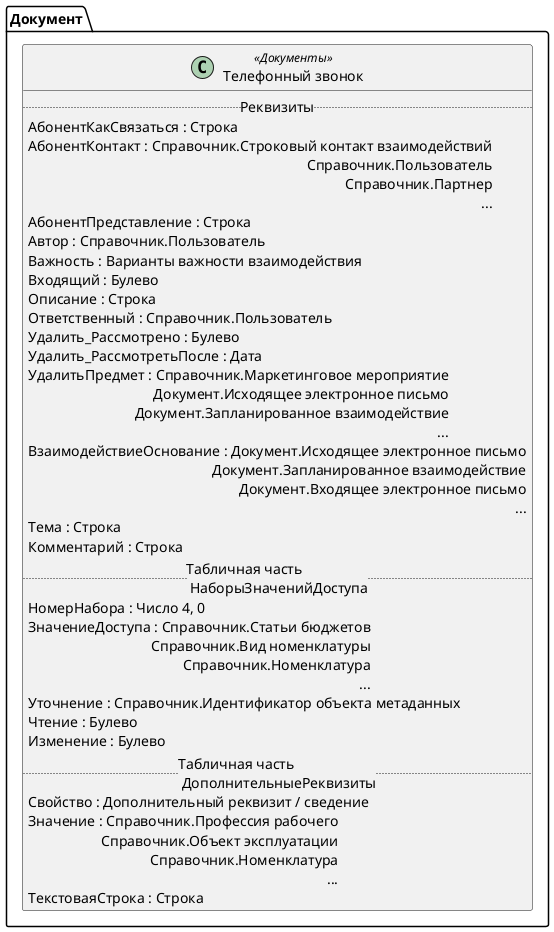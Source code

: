 ﻿@startuml ТелефонныйЗвонок
'!include templates.wsd
'..\include templates.wsd
class Документ.ТелефонныйЗвонок as "Телефонный звонок" <<Документы>>
{
..Реквизиты..
АбонентКакСвязаться : Строка
АбонентКонтакт : Справочник.Строковый контакт взаимодействий\rСправочник.Пользователь\rСправочник.Партнер\r...
АбонентПредставление : Строка
Автор : Справочник.Пользователь
Важность : Варианты важности взаимодействия
Входящий : Булево
Описание : Строка
Ответственный : Справочник.Пользователь
Удалить_Рассмотрено : Булево
Удалить_РассмотретьПосле : Дата
УдалитьПредмет : Справочник.Маркетинговое мероприятие\rДокумент.Исходящее электронное письмо\rДокумент.Запланированное взаимодействие\r...
ВзаимодействиеОснование : Документ.Исходящее электронное письмо\rДокумент.Запланированное взаимодействие\rДокумент.Входящее электронное письмо\r...
Тема : Строка
Комментарий : Строка
..Табличная часть \n НаборыЗначенийДоступа..
НомерНабора : Число 4, 0
ЗначениеДоступа : Справочник.Статьи бюджетов\rСправочник.Вид номенклатуры\rСправочник.Номенклатура\r...
Уточнение : Справочник.Идентификатор объекта метаданных
Чтение : Булево
Изменение : Булево
..Табличная часть \n ДополнительныеРеквизиты..
Свойство : Дополнительный реквизит / сведение
Значение : Справочник.Профессия рабочего\rСправочник.Объект эксплуатации\rСправочник.Номенклатура\r...
ТекстоваяСтрока : Строка
}
@enduml
